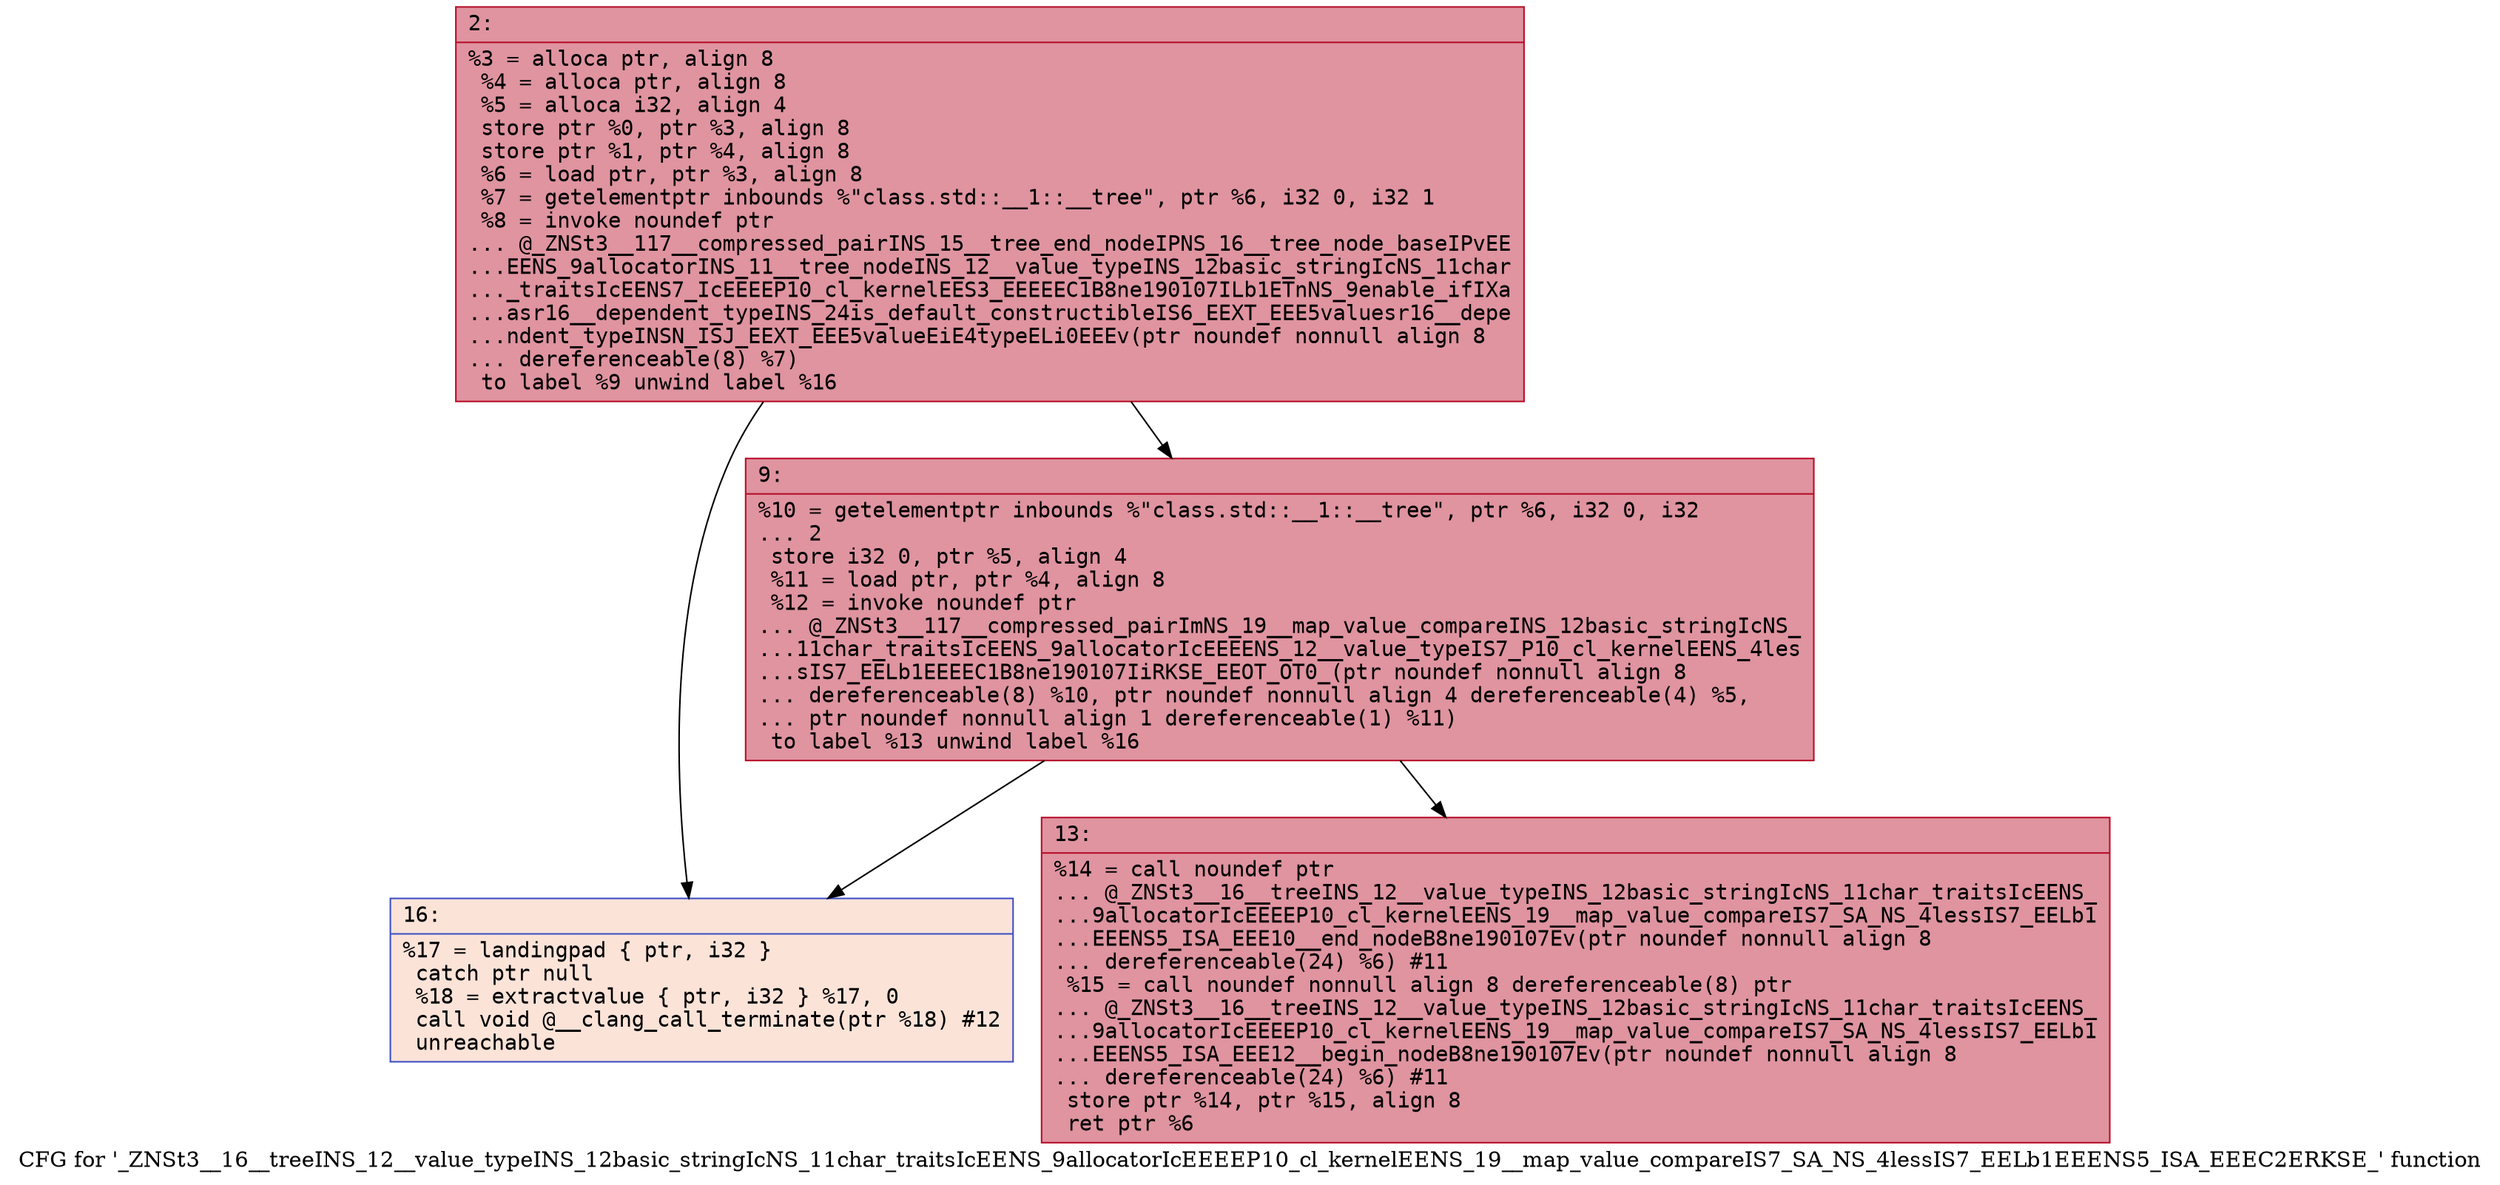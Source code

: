 digraph "CFG for '_ZNSt3__16__treeINS_12__value_typeINS_12basic_stringIcNS_11char_traitsIcEENS_9allocatorIcEEEEP10_cl_kernelEENS_19__map_value_compareIS7_SA_NS_4lessIS7_EELb1EEENS5_ISA_EEEC2ERKSE_' function" {
	label="CFG for '_ZNSt3__16__treeINS_12__value_typeINS_12basic_stringIcNS_11char_traitsIcEENS_9allocatorIcEEEEP10_cl_kernelEENS_19__map_value_compareIS7_SA_NS_4lessIS7_EELb1EEENS5_ISA_EEEC2ERKSE_' function";

	Node0x6000013822b0 [shape=record,color="#b70d28ff", style=filled, fillcolor="#b70d2870" fontname="Courier",label="{2:\l|  %3 = alloca ptr, align 8\l  %4 = alloca ptr, align 8\l  %5 = alloca i32, align 4\l  store ptr %0, ptr %3, align 8\l  store ptr %1, ptr %4, align 8\l  %6 = load ptr, ptr %3, align 8\l  %7 = getelementptr inbounds %\"class.std::__1::__tree\", ptr %6, i32 0, i32 1\l  %8 = invoke noundef ptr\l... @_ZNSt3__117__compressed_pairINS_15__tree_end_nodeIPNS_16__tree_node_baseIPvEE\l...EENS_9allocatorINS_11__tree_nodeINS_12__value_typeINS_12basic_stringIcNS_11char\l..._traitsIcEENS7_IcEEEEP10_cl_kernelEES3_EEEEEC1B8ne190107ILb1ETnNS_9enable_ifIXa\l...asr16__dependent_typeINS_24is_default_constructibleIS6_EEXT_EEE5valuesr16__depe\l...ndent_typeINSN_ISJ_EEXT_EEE5valueEiE4typeELi0EEEv(ptr noundef nonnull align 8\l... dereferenceable(8) %7)\l          to label %9 unwind label %16\l}"];
	Node0x6000013822b0 -> Node0x600001382300[tooltip="2 -> 9\nProbability 100.00%" ];
	Node0x6000013822b0 -> Node0x6000013823a0[tooltip="2 -> 16\nProbability 0.00%" ];
	Node0x600001382300 [shape=record,color="#b70d28ff", style=filled, fillcolor="#b70d2870" fontname="Courier",label="{9:\l|  %10 = getelementptr inbounds %\"class.std::__1::__tree\", ptr %6, i32 0, i32\l... 2\l  store i32 0, ptr %5, align 4\l  %11 = load ptr, ptr %4, align 8\l  %12 = invoke noundef ptr\l... @_ZNSt3__117__compressed_pairImNS_19__map_value_compareINS_12basic_stringIcNS_\l...11char_traitsIcEENS_9allocatorIcEEEENS_12__value_typeIS7_P10_cl_kernelEENS_4les\l...sIS7_EELb1EEEEC1B8ne190107IiRKSE_EEOT_OT0_(ptr noundef nonnull align 8\l... dereferenceable(8) %10, ptr noundef nonnull align 4 dereferenceable(4) %5,\l... ptr noundef nonnull align 1 dereferenceable(1) %11)\l          to label %13 unwind label %16\l}"];
	Node0x600001382300 -> Node0x600001382350[tooltip="9 -> 13\nProbability 100.00%" ];
	Node0x600001382300 -> Node0x6000013823a0[tooltip="9 -> 16\nProbability 0.00%" ];
	Node0x600001382350 [shape=record,color="#b70d28ff", style=filled, fillcolor="#b70d2870" fontname="Courier",label="{13:\l|  %14 = call noundef ptr\l... @_ZNSt3__16__treeINS_12__value_typeINS_12basic_stringIcNS_11char_traitsIcEENS_\l...9allocatorIcEEEEP10_cl_kernelEENS_19__map_value_compareIS7_SA_NS_4lessIS7_EELb1\l...EEENS5_ISA_EEE10__end_nodeB8ne190107Ev(ptr noundef nonnull align 8\l... dereferenceable(24) %6) #11\l  %15 = call noundef nonnull align 8 dereferenceable(8) ptr\l... @_ZNSt3__16__treeINS_12__value_typeINS_12basic_stringIcNS_11char_traitsIcEENS_\l...9allocatorIcEEEEP10_cl_kernelEENS_19__map_value_compareIS7_SA_NS_4lessIS7_EELb1\l...EEENS5_ISA_EEE12__begin_nodeB8ne190107Ev(ptr noundef nonnull align 8\l... dereferenceable(24) %6) #11\l  store ptr %14, ptr %15, align 8\l  ret ptr %6\l}"];
	Node0x6000013823a0 [shape=record,color="#3d50c3ff", style=filled, fillcolor="#f6bfa670" fontname="Courier",label="{16:\l|  %17 = landingpad \{ ptr, i32 \}\l          catch ptr null\l  %18 = extractvalue \{ ptr, i32 \} %17, 0\l  call void @__clang_call_terminate(ptr %18) #12\l  unreachable\l}"];
}
